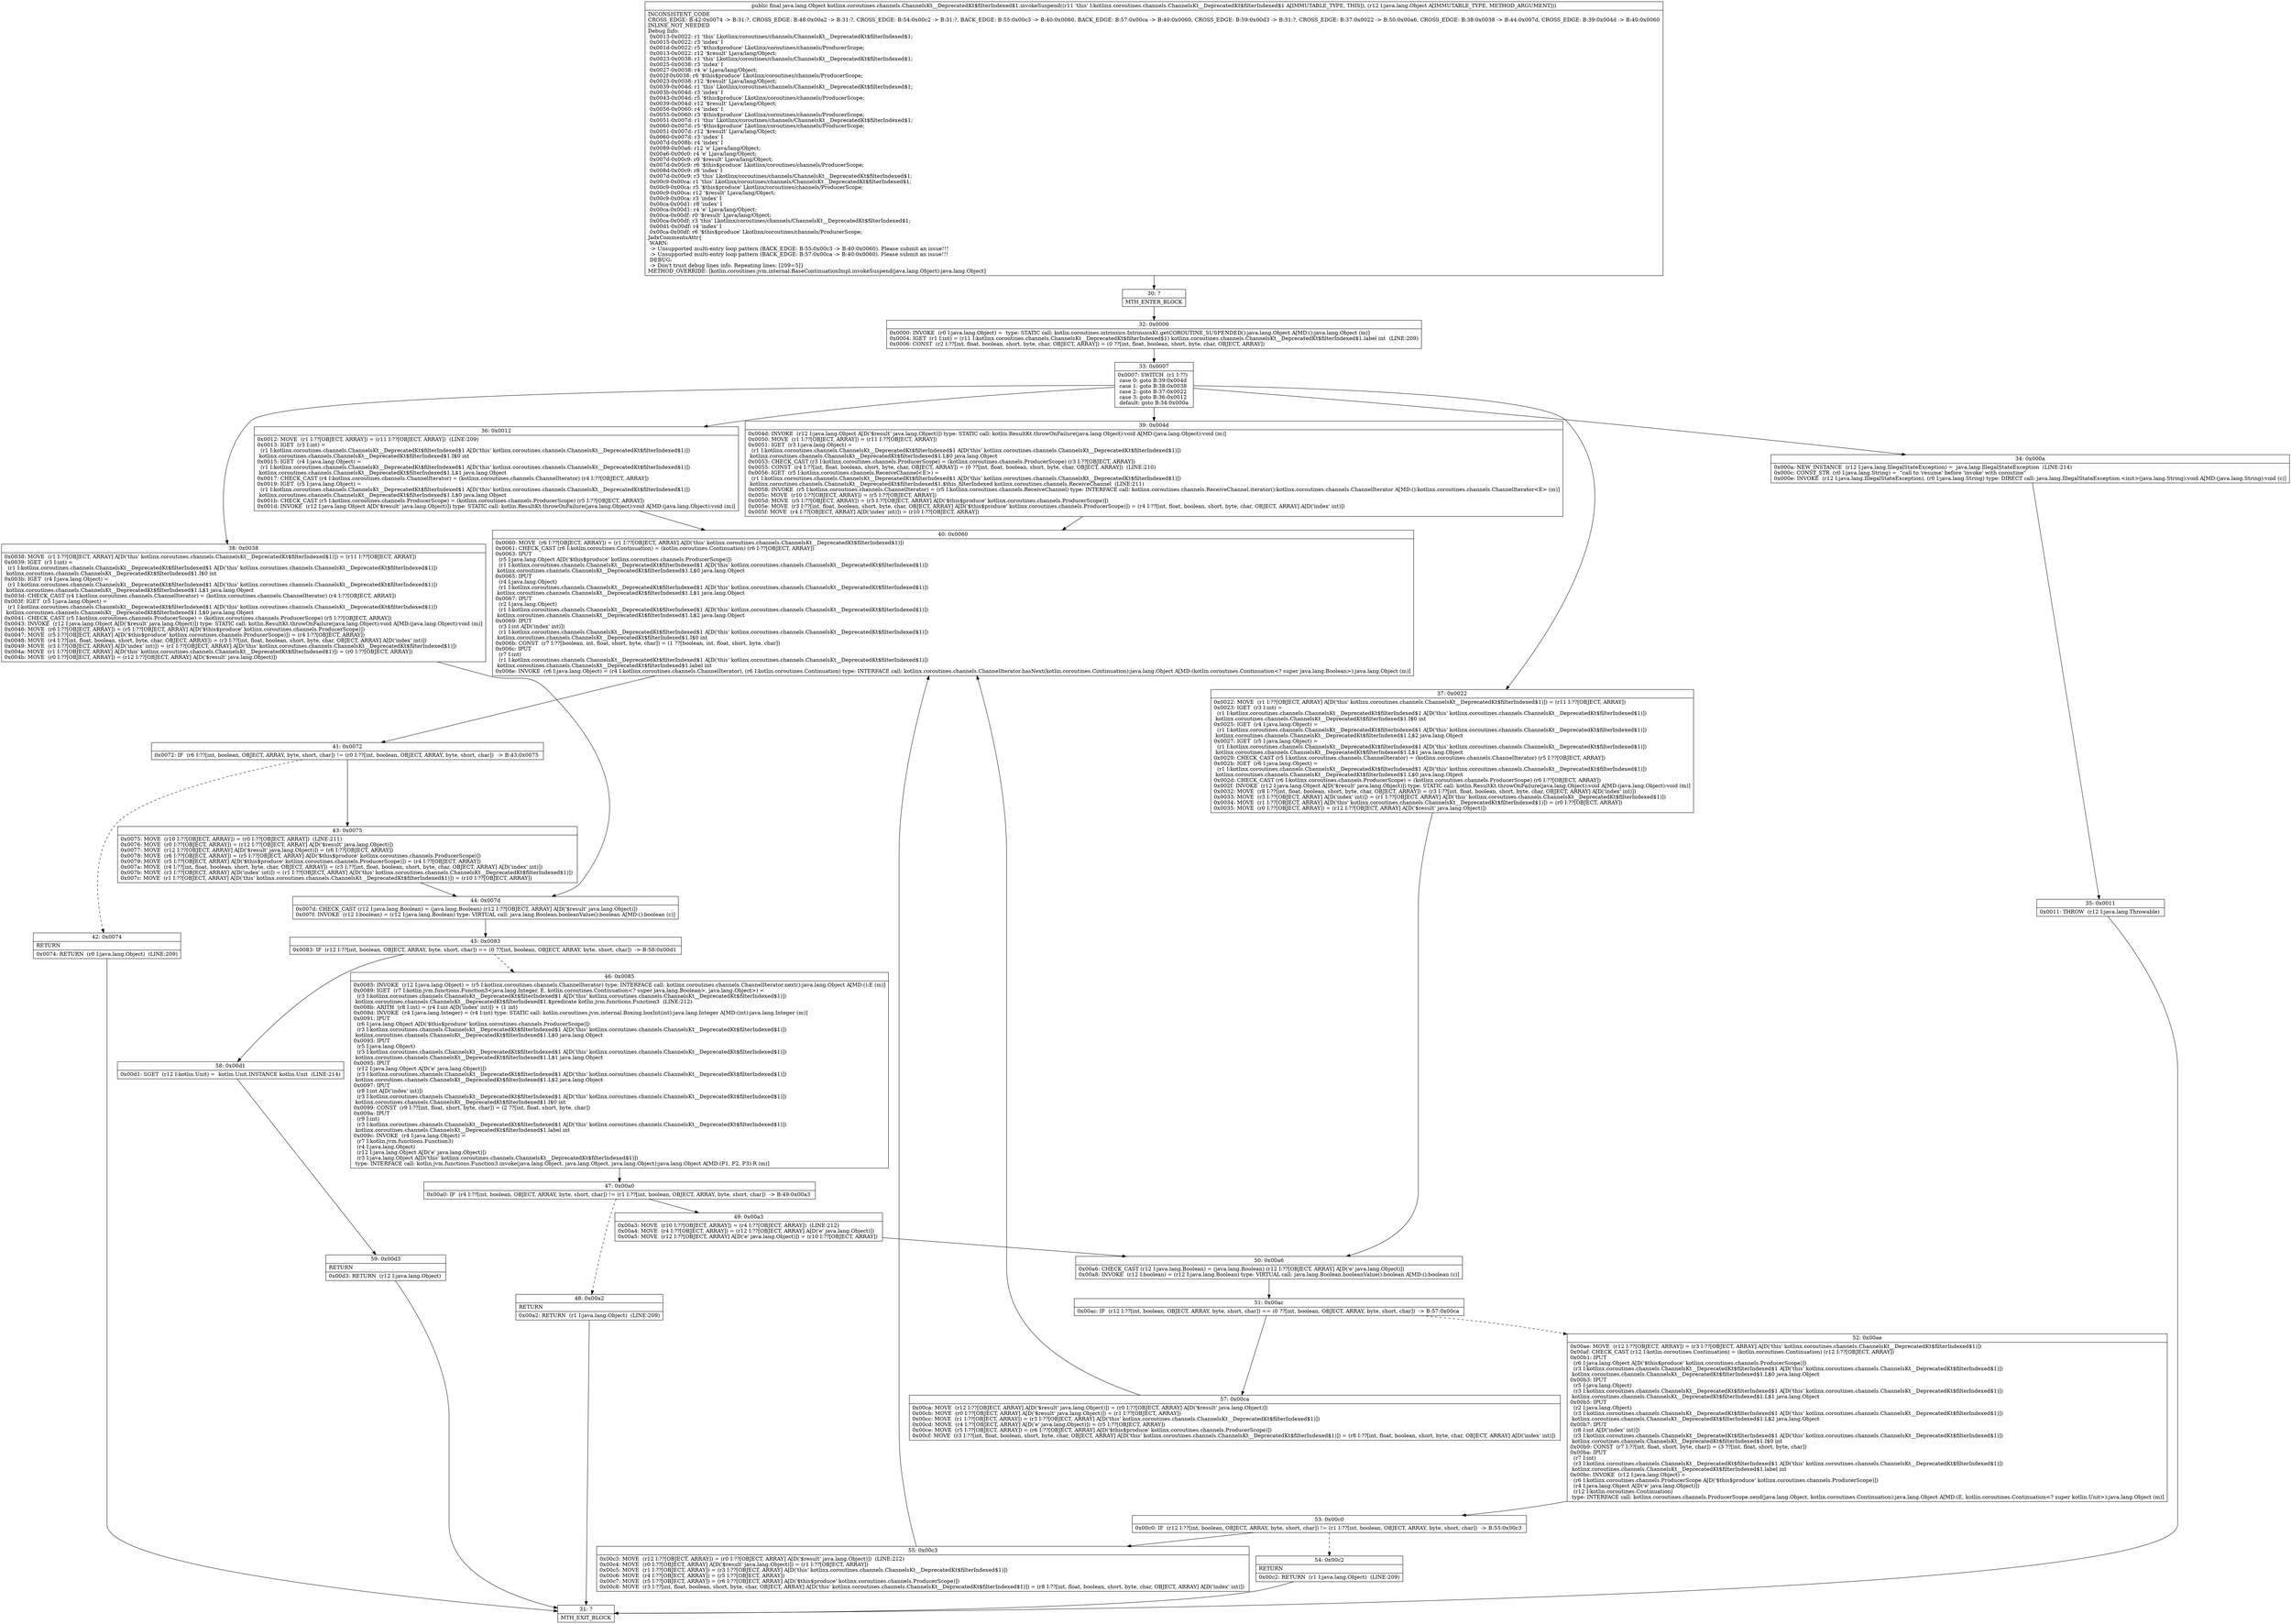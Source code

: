 digraph "CFG forkotlinx.coroutines.channels.ChannelsKt__DeprecatedKt$filterIndexed$1.invokeSuspend(Ljava\/lang\/Object;)Ljava\/lang\/Object;" {
Node_30 [shape=record,label="{30\:\ ?|MTH_ENTER_BLOCK\l}"];
Node_32 [shape=record,label="{32\:\ 0x0000|0x0000: INVOKE  (r0 I:java.lang.Object) =  type: STATIC call: kotlin.coroutines.intrinsics.IntrinsicsKt.getCOROUTINE_SUSPENDED():java.lang.Object A[MD:():java.lang.Object (m)]\l0x0004: IGET  (r1 I:int) = (r11 I:kotlinx.coroutines.channels.ChannelsKt__DeprecatedKt$filterIndexed$1) kotlinx.coroutines.channels.ChannelsKt__DeprecatedKt$filterIndexed$1.label int  (LINE:209)\l0x0006: CONST  (r2 I:??[int, float, boolean, short, byte, char, OBJECT, ARRAY]) = (0 ??[int, float, boolean, short, byte, char, OBJECT, ARRAY]) \l}"];
Node_33 [shape=record,label="{33\:\ 0x0007|0x0007: SWITCH  (r1 I:??)\l case 0: goto B:39:0x004d\l case 1: goto B:38:0x0038\l case 2: goto B:37:0x0022\l case 3: goto B:36:0x0012\l default: goto B:34:0x000a \l}"];
Node_34 [shape=record,label="{34\:\ 0x000a|0x000a: NEW_INSTANCE  (r12 I:java.lang.IllegalStateException) =  java.lang.IllegalStateException  (LINE:214)\l0x000c: CONST_STR  (r0 I:java.lang.String) =  \"call to 'resume' before 'invoke' with coroutine\" \l0x000e: INVOKE  (r12 I:java.lang.IllegalStateException), (r0 I:java.lang.String) type: DIRECT call: java.lang.IllegalStateException.\<init\>(java.lang.String):void A[MD:(java.lang.String):void (c)]\l}"];
Node_35 [shape=record,label="{35\:\ 0x0011|0x0011: THROW  (r12 I:java.lang.Throwable) \l}"];
Node_31 [shape=record,label="{31\:\ ?|MTH_EXIT_BLOCK\l}"];
Node_36 [shape=record,label="{36\:\ 0x0012|0x0012: MOVE  (r1 I:??[OBJECT, ARRAY]) = (r11 I:??[OBJECT, ARRAY])  (LINE:209)\l0x0013: IGET  (r3 I:int) = \l  (r1 I:kotlinx.coroutines.channels.ChannelsKt__DeprecatedKt$filterIndexed$1 A[D('this' kotlinx.coroutines.channels.ChannelsKt__DeprecatedKt$filterIndexed$1)])\l kotlinx.coroutines.channels.ChannelsKt__DeprecatedKt$filterIndexed$1.I$0 int \l0x0015: IGET  (r4 I:java.lang.Object) = \l  (r1 I:kotlinx.coroutines.channels.ChannelsKt__DeprecatedKt$filterIndexed$1 A[D('this' kotlinx.coroutines.channels.ChannelsKt__DeprecatedKt$filterIndexed$1)])\l kotlinx.coroutines.channels.ChannelsKt__DeprecatedKt$filterIndexed$1.L$1 java.lang.Object \l0x0017: CHECK_CAST (r4 I:kotlinx.coroutines.channels.ChannelIterator) = (kotlinx.coroutines.channels.ChannelIterator) (r4 I:??[OBJECT, ARRAY]) \l0x0019: IGET  (r5 I:java.lang.Object) = \l  (r1 I:kotlinx.coroutines.channels.ChannelsKt__DeprecatedKt$filterIndexed$1 A[D('this' kotlinx.coroutines.channels.ChannelsKt__DeprecatedKt$filterIndexed$1)])\l kotlinx.coroutines.channels.ChannelsKt__DeprecatedKt$filterIndexed$1.L$0 java.lang.Object \l0x001b: CHECK_CAST (r5 I:kotlinx.coroutines.channels.ProducerScope) = (kotlinx.coroutines.channels.ProducerScope) (r5 I:??[OBJECT, ARRAY]) \l0x001d: INVOKE  (r12 I:java.lang.Object A[D('$result' java.lang.Object)]) type: STATIC call: kotlin.ResultKt.throwOnFailure(java.lang.Object):void A[MD:(java.lang.Object):void (m)]\l}"];
Node_40 [shape=record,label="{40\:\ 0x0060|0x0060: MOVE  (r6 I:??[OBJECT, ARRAY]) = (r1 I:??[OBJECT, ARRAY] A[D('this' kotlinx.coroutines.channels.ChannelsKt__DeprecatedKt$filterIndexed$1)]) \l0x0061: CHECK_CAST (r6 I:kotlin.coroutines.Continuation) = (kotlin.coroutines.Continuation) (r6 I:??[OBJECT, ARRAY]) \l0x0063: IPUT  \l  (r5 I:java.lang.Object A[D('$this$produce' kotlinx.coroutines.channels.ProducerScope)])\l  (r1 I:kotlinx.coroutines.channels.ChannelsKt__DeprecatedKt$filterIndexed$1 A[D('this' kotlinx.coroutines.channels.ChannelsKt__DeprecatedKt$filterIndexed$1)])\l kotlinx.coroutines.channels.ChannelsKt__DeprecatedKt$filterIndexed$1.L$0 java.lang.Object \l0x0065: IPUT  \l  (r4 I:java.lang.Object)\l  (r1 I:kotlinx.coroutines.channels.ChannelsKt__DeprecatedKt$filterIndexed$1 A[D('this' kotlinx.coroutines.channels.ChannelsKt__DeprecatedKt$filterIndexed$1)])\l kotlinx.coroutines.channels.ChannelsKt__DeprecatedKt$filterIndexed$1.L$1 java.lang.Object \l0x0067: IPUT  \l  (r2 I:java.lang.Object)\l  (r1 I:kotlinx.coroutines.channels.ChannelsKt__DeprecatedKt$filterIndexed$1 A[D('this' kotlinx.coroutines.channels.ChannelsKt__DeprecatedKt$filterIndexed$1)])\l kotlinx.coroutines.channels.ChannelsKt__DeprecatedKt$filterIndexed$1.L$2 java.lang.Object \l0x0069: IPUT  \l  (r3 I:int A[D('index' int)])\l  (r1 I:kotlinx.coroutines.channels.ChannelsKt__DeprecatedKt$filterIndexed$1 A[D('this' kotlinx.coroutines.channels.ChannelsKt__DeprecatedKt$filterIndexed$1)])\l kotlinx.coroutines.channels.ChannelsKt__DeprecatedKt$filterIndexed$1.I$0 int \l0x006b: CONST  (r7 I:??[boolean, int, float, short, byte, char]) = (1 ??[boolean, int, float, short, byte, char]) \l0x006c: IPUT  \l  (r7 I:int)\l  (r1 I:kotlinx.coroutines.channels.ChannelsKt__DeprecatedKt$filterIndexed$1 A[D('this' kotlinx.coroutines.channels.ChannelsKt__DeprecatedKt$filterIndexed$1)])\l kotlinx.coroutines.channels.ChannelsKt__DeprecatedKt$filterIndexed$1.label int \l0x006e: INVOKE  (r6 I:java.lang.Object) = (r4 I:kotlinx.coroutines.channels.ChannelIterator), (r6 I:kotlin.coroutines.Continuation) type: INTERFACE call: kotlinx.coroutines.channels.ChannelIterator.hasNext(kotlin.coroutines.Continuation):java.lang.Object A[MD:(kotlin.coroutines.Continuation\<? super java.lang.Boolean\>):java.lang.Object (m)]\l}"];
Node_41 [shape=record,label="{41\:\ 0x0072|0x0072: IF  (r6 I:??[int, boolean, OBJECT, ARRAY, byte, short, char]) != (r0 I:??[int, boolean, OBJECT, ARRAY, byte, short, char])  \-\> B:43:0x0075 \l}"];
Node_42 [shape=record,label="{42\:\ 0x0074|RETURN\l|0x0074: RETURN  (r0 I:java.lang.Object)  (LINE:209)\l}"];
Node_43 [shape=record,label="{43\:\ 0x0075|0x0075: MOVE  (r10 I:??[OBJECT, ARRAY]) = (r0 I:??[OBJECT, ARRAY])  (LINE:211)\l0x0076: MOVE  (r0 I:??[OBJECT, ARRAY]) = (r12 I:??[OBJECT, ARRAY] A[D('$result' java.lang.Object)]) \l0x0077: MOVE  (r12 I:??[OBJECT, ARRAY] A[D('$result' java.lang.Object)]) = (r6 I:??[OBJECT, ARRAY]) \l0x0078: MOVE  (r6 I:??[OBJECT, ARRAY]) = (r5 I:??[OBJECT, ARRAY] A[D('$this$produce' kotlinx.coroutines.channels.ProducerScope)]) \l0x0079: MOVE  (r5 I:??[OBJECT, ARRAY] A[D('$this$produce' kotlinx.coroutines.channels.ProducerScope)]) = (r4 I:??[OBJECT, ARRAY]) \l0x007a: MOVE  (r4 I:??[int, float, boolean, short, byte, char, OBJECT, ARRAY]) = (r3 I:??[int, float, boolean, short, byte, char, OBJECT, ARRAY] A[D('index' int)]) \l0x007b: MOVE  (r3 I:??[OBJECT, ARRAY] A[D('index' int)]) = (r1 I:??[OBJECT, ARRAY] A[D('this' kotlinx.coroutines.channels.ChannelsKt__DeprecatedKt$filterIndexed$1)]) \l0x007c: MOVE  (r1 I:??[OBJECT, ARRAY] A[D('this' kotlinx.coroutines.channels.ChannelsKt__DeprecatedKt$filterIndexed$1)]) = (r10 I:??[OBJECT, ARRAY]) \l}"];
Node_44 [shape=record,label="{44\:\ 0x007d|0x007d: CHECK_CAST (r12 I:java.lang.Boolean) = (java.lang.Boolean) (r12 I:??[OBJECT, ARRAY] A[D('$result' java.lang.Object)]) \l0x007f: INVOKE  (r12 I:boolean) = (r12 I:java.lang.Boolean) type: VIRTUAL call: java.lang.Boolean.booleanValue():boolean A[MD:():boolean (c)]\l}"];
Node_45 [shape=record,label="{45\:\ 0x0083|0x0083: IF  (r12 I:??[int, boolean, OBJECT, ARRAY, byte, short, char]) == (0 ??[int, boolean, OBJECT, ARRAY, byte, short, char])  \-\> B:58:0x00d1 \l}"];
Node_46 [shape=record,label="{46\:\ 0x0085|0x0085: INVOKE  (r12 I:java.lang.Object) = (r5 I:kotlinx.coroutines.channels.ChannelIterator) type: INTERFACE call: kotlinx.coroutines.channels.ChannelIterator.next():java.lang.Object A[MD:():E (m)]\l0x0089: IGET  (r7 I:kotlin.jvm.functions.Function3\<java.lang.Integer, E, kotlin.coroutines.Continuation\<? super java.lang.Boolean\>, java.lang.Object\>) = \l  (r3 I:kotlinx.coroutines.channels.ChannelsKt__DeprecatedKt$filterIndexed$1 A[D('this' kotlinx.coroutines.channels.ChannelsKt__DeprecatedKt$filterIndexed$1)])\l kotlinx.coroutines.channels.ChannelsKt__DeprecatedKt$filterIndexed$1.$predicate kotlin.jvm.functions.Function3  (LINE:212)\l0x008b: ARITH  (r8 I:int) = (r4 I:int A[D('index' int)]) + (1 int) \l0x008d: INVOKE  (r4 I:java.lang.Integer) = (r4 I:int) type: STATIC call: kotlin.coroutines.jvm.internal.Boxing.boxInt(int):java.lang.Integer A[MD:(int):java.lang.Integer (m)]\l0x0091: IPUT  \l  (r6 I:java.lang.Object A[D('$this$produce' kotlinx.coroutines.channels.ProducerScope)])\l  (r3 I:kotlinx.coroutines.channels.ChannelsKt__DeprecatedKt$filterIndexed$1 A[D('this' kotlinx.coroutines.channels.ChannelsKt__DeprecatedKt$filterIndexed$1)])\l kotlinx.coroutines.channels.ChannelsKt__DeprecatedKt$filterIndexed$1.L$0 java.lang.Object \l0x0093: IPUT  \l  (r5 I:java.lang.Object)\l  (r3 I:kotlinx.coroutines.channels.ChannelsKt__DeprecatedKt$filterIndexed$1 A[D('this' kotlinx.coroutines.channels.ChannelsKt__DeprecatedKt$filterIndexed$1)])\l kotlinx.coroutines.channels.ChannelsKt__DeprecatedKt$filterIndexed$1.L$1 java.lang.Object \l0x0095: IPUT  \l  (r12 I:java.lang.Object A[D('e' java.lang.Object)])\l  (r3 I:kotlinx.coroutines.channels.ChannelsKt__DeprecatedKt$filterIndexed$1 A[D('this' kotlinx.coroutines.channels.ChannelsKt__DeprecatedKt$filterIndexed$1)])\l kotlinx.coroutines.channels.ChannelsKt__DeprecatedKt$filterIndexed$1.L$2 java.lang.Object \l0x0097: IPUT  \l  (r8 I:int A[D('index' int)])\l  (r3 I:kotlinx.coroutines.channels.ChannelsKt__DeprecatedKt$filterIndexed$1 A[D('this' kotlinx.coroutines.channels.ChannelsKt__DeprecatedKt$filterIndexed$1)])\l kotlinx.coroutines.channels.ChannelsKt__DeprecatedKt$filterIndexed$1.I$0 int \l0x0099: CONST  (r9 I:??[int, float, short, byte, char]) = (2 ??[int, float, short, byte, char]) \l0x009a: IPUT  \l  (r9 I:int)\l  (r3 I:kotlinx.coroutines.channels.ChannelsKt__DeprecatedKt$filterIndexed$1 A[D('this' kotlinx.coroutines.channels.ChannelsKt__DeprecatedKt$filterIndexed$1)])\l kotlinx.coroutines.channels.ChannelsKt__DeprecatedKt$filterIndexed$1.label int \l0x009c: INVOKE  (r4 I:java.lang.Object) = \l  (r7 I:kotlin.jvm.functions.Function3)\l  (r4 I:java.lang.Object)\l  (r12 I:java.lang.Object A[D('e' java.lang.Object)])\l  (r3 I:java.lang.Object A[D('this' kotlinx.coroutines.channels.ChannelsKt__DeprecatedKt$filterIndexed$1)])\l type: INTERFACE call: kotlin.jvm.functions.Function3.invoke(java.lang.Object, java.lang.Object, java.lang.Object):java.lang.Object A[MD:(P1, P2, P3):R (m)]\l}"];
Node_47 [shape=record,label="{47\:\ 0x00a0|0x00a0: IF  (r4 I:??[int, boolean, OBJECT, ARRAY, byte, short, char]) != (r1 I:??[int, boolean, OBJECT, ARRAY, byte, short, char])  \-\> B:49:0x00a3 \l}"];
Node_48 [shape=record,label="{48\:\ 0x00a2|RETURN\l|0x00a2: RETURN  (r1 I:java.lang.Object)  (LINE:209)\l}"];
Node_49 [shape=record,label="{49\:\ 0x00a3|0x00a3: MOVE  (r10 I:??[OBJECT, ARRAY]) = (r4 I:??[OBJECT, ARRAY])  (LINE:212)\l0x00a4: MOVE  (r4 I:??[OBJECT, ARRAY]) = (r12 I:??[OBJECT, ARRAY] A[D('e' java.lang.Object)]) \l0x00a5: MOVE  (r12 I:??[OBJECT, ARRAY] A[D('e' java.lang.Object)]) = (r10 I:??[OBJECT, ARRAY]) \l}"];
Node_50 [shape=record,label="{50\:\ 0x00a6|0x00a6: CHECK_CAST (r12 I:java.lang.Boolean) = (java.lang.Boolean) (r12 I:??[OBJECT, ARRAY] A[D('e' java.lang.Object)]) \l0x00a8: INVOKE  (r12 I:boolean) = (r12 I:java.lang.Boolean) type: VIRTUAL call: java.lang.Boolean.booleanValue():boolean A[MD:():boolean (c)]\l}"];
Node_51 [shape=record,label="{51\:\ 0x00ac|0x00ac: IF  (r12 I:??[int, boolean, OBJECT, ARRAY, byte, short, char]) == (0 ??[int, boolean, OBJECT, ARRAY, byte, short, char])  \-\> B:57:0x00ca \l}"];
Node_52 [shape=record,label="{52\:\ 0x00ae|0x00ae: MOVE  (r12 I:??[OBJECT, ARRAY]) = (r3 I:??[OBJECT, ARRAY] A[D('this' kotlinx.coroutines.channels.ChannelsKt__DeprecatedKt$filterIndexed$1)]) \l0x00af: CHECK_CAST (r12 I:kotlin.coroutines.Continuation) = (kotlin.coroutines.Continuation) (r12 I:??[OBJECT, ARRAY]) \l0x00b1: IPUT  \l  (r6 I:java.lang.Object A[D('$this$produce' kotlinx.coroutines.channels.ProducerScope)])\l  (r3 I:kotlinx.coroutines.channels.ChannelsKt__DeprecatedKt$filterIndexed$1 A[D('this' kotlinx.coroutines.channels.ChannelsKt__DeprecatedKt$filterIndexed$1)])\l kotlinx.coroutines.channels.ChannelsKt__DeprecatedKt$filterIndexed$1.L$0 java.lang.Object \l0x00b3: IPUT  \l  (r5 I:java.lang.Object)\l  (r3 I:kotlinx.coroutines.channels.ChannelsKt__DeprecatedKt$filterIndexed$1 A[D('this' kotlinx.coroutines.channels.ChannelsKt__DeprecatedKt$filterIndexed$1)])\l kotlinx.coroutines.channels.ChannelsKt__DeprecatedKt$filterIndexed$1.L$1 java.lang.Object \l0x00b5: IPUT  \l  (r2 I:java.lang.Object)\l  (r3 I:kotlinx.coroutines.channels.ChannelsKt__DeprecatedKt$filterIndexed$1 A[D('this' kotlinx.coroutines.channels.ChannelsKt__DeprecatedKt$filterIndexed$1)])\l kotlinx.coroutines.channels.ChannelsKt__DeprecatedKt$filterIndexed$1.L$2 java.lang.Object \l0x00b7: IPUT  \l  (r8 I:int A[D('index' int)])\l  (r3 I:kotlinx.coroutines.channels.ChannelsKt__DeprecatedKt$filterIndexed$1 A[D('this' kotlinx.coroutines.channels.ChannelsKt__DeprecatedKt$filterIndexed$1)])\l kotlinx.coroutines.channels.ChannelsKt__DeprecatedKt$filterIndexed$1.I$0 int \l0x00b9: CONST  (r7 I:??[int, float, short, byte, char]) = (3 ??[int, float, short, byte, char]) \l0x00ba: IPUT  \l  (r7 I:int)\l  (r3 I:kotlinx.coroutines.channels.ChannelsKt__DeprecatedKt$filterIndexed$1 A[D('this' kotlinx.coroutines.channels.ChannelsKt__DeprecatedKt$filterIndexed$1)])\l kotlinx.coroutines.channels.ChannelsKt__DeprecatedKt$filterIndexed$1.label int \l0x00bc: INVOKE  (r12 I:java.lang.Object) = \l  (r6 I:kotlinx.coroutines.channels.ProducerScope A[D('$this$produce' kotlinx.coroutines.channels.ProducerScope)])\l  (r4 I:java.lang.Object A[D('e' java.lang.Object)])\l  (r12 I:kotlin.coroutines.Continuation)\l type: INTERFACE call: kotlinx.coroutines.channels.ProducerScope.send(java.lang.Object, kotlin.coroutines.Continuation):java.lang.Object A[MD:(E, kotlin.coroutines.Continuation\<? super kotlin.Unit\>):java.lang.Object (m)]\l}"];
Node_53 [shape=record,label="{53\:\ 0x00c0|0x00c0: IF  (r12 I:??[int, boolean, OBJECT, ARRAY, byte, short, char]) != (r1 I:??[int, boolean, OBJECT, ARRAY, byte, short, char])  \-\> B:55:0x00c3 \l}"];
Node_54 [shape=record,label="{54\:\ 0x00c2|RETURN\l|0x00c2: RETURN  (r1 I:java.lang.Object)  (LINE:209)\l}"];
Node_55 [shape=record,label="{55\:\ 0x00c3|0x00c3: MOVE  (r12 I:??[OBJECT, ARRAY]) = (r0 I:??[OBJECT, ARRAY] A[D('$result' java.lang.Object)])  (LINE:212)\l0x00c4: MOVE  (r0 I:??[OBJECT, ARRAY] A[D('$result' java.lang.Object)]) = (r1 I:??[OBJECT, ARRAY]) \l0x00c5: MOVE  (r1 I:??[OBJECT, ARRAY]) = (r3 I:??[OBJECT, ARRAY] A[D('this' kotlinx.coroutines.channels.ChannelsKt__DeprecatedKt$filterIndexed$1)]) \l0x00c6: MOVE  (r4 I:??[OBJECT, ARRAY]) = (r5 I:??[OBJECT, ARRAY]) \l0x00c7: MOVE  (r5 I:??[OBJECT, ARRAY]) = (r6 I:??[OBJECT, ARRAY] A[D('$this$produce' kotlinx.coroutines.channels.ProducerScope)]) \l0x00c8: MOVE  (r3 I:??[int, float, boolean, short, byte, char, OBJECT, ARRAY] A[D('this' kotlinx.coroutines.channels.ChannelsKt__DeprecatedKt$filterIndexed$1)]) = (r8 I:??[int, float, boolean, short, byte, char, OBJECT, ARRAY] A[D('index' int)]) \l}"];
Node_57 [shape=record,label="{57\:\ 0x00ca|0x00ca: MOVE  (r12 I:??[OBJECT, ARRAY] A[D('$result' java.lang.Object)]) = (r0 I:??[OBJECT, ARRAY] A[D('$result' java.lang.Object)]) \l0x00cb: MOVE  (r0 I:??[OBJECT, ARRAY] A[D('$result' java.lang.Object)]) = (r1 I:??[OBJECT, ARRAY]) \l0x00cc: MOVE  (r1 I:??[OBJECT, ARRAY]) = (r3 I:??[OBJECT, ARRAY] A[D('this' kotlinx.coroutines.channels.ChannelsKt__DeprecatedKt$filterIndexed$1)]) \l0x00cd: MOVE  (r4 I:??[OBJECT, ARRAY] A[D('e' java.lang.Object)]) = (r5 I:??[OBJECT, ARRAY]) \l0x00ce: MOVE  (r5 I:??[OBJECT, ARRAY]) = (r6 I:??[OBJECT, ARRAY] A[D('$this$produce' kotlinx.coroutines.channels.ProducerScope)]) \l0x00cf: MOVE  (r3 I:??[int, float, boolean, short, byte, char, OBJECT, ARRAY] A[D('this' kotlinx.coroutines.channels.ChannelsKt__DeprecatedKt$filterIndexed$1)]) = (r8 I:??[int, float, boolean, short, byte, char, OBJECT, ARRAY] A[D('index' int)]) \l}"];
Node_58 [shape=record,label="{58\:\ 0x00d1|0x00d1: SGET  (r12 I:kotlin.Unit) =  kotlin.Unit.INSTANCE kotlin.Unit  (LINE:214)\l}"];
Node_59 [shape=record,label="{59\:\ 0x00d3|RETURN\l|0x00d3: RETURN  (r12 I:java.lang.Object) \l}"];
Node_37 [shape=record,label="{37\:\ 0x0022|0x0022: MOVE  (r1 I:??[OBJECT, ARRAY] A[D('this' kotlinx.coroutines.channels.ChannelsKt__DeprecatedKt$filterIndexed$1)]) = (r11 I:??[OBJECT, ARRAY]) \l0x0023: IGET  (r3 I:int) = \l  (r1 I:kotlinx.coroutines.channels.ChannelsKt__DeprecatedKt$filterIndexed$1 A[D('this' kotlinx.coroutines.channels.ChannelsKt__DeprecatedKt$filterIndexed$1)])\l kotlinx.coroutines.channels.ChannelsKt__DeprecatedKt$filterIndexed$1.I$0 int \l0x0025: IGET  (r4 I:java.lang.Object) = \l  (r1 I:kotlinx.coroutines.channels.ChannelsKt__DeprecatedKt$filterIndexed$1 A[D('this' kotlinx.coroutines.channels.ChannelsKt__DeprecatedKt$filterIndexed$1)])\l kotlinx.coroutines.channels.ChannelsKt__DeprecatedKt$filterIndexed$1.L$2 java.lang.Object \l0x0027: IGET  (r5 I:java.lang.Object) = \l  (r1 I:kotlinx.coroutines.channels.ChannelsKt__DeprecatedKt$filterIndexed$1 A[D('this' kotlinx.coroutines.channels.ChannelsKt__DeprecatedKt$filterIndexed$1)])\l kotlinx.coroutines.channels.ChannelsKt__DeprecatedKt$filterIndexed$1.L$1 java.lang.Object \l0x0029: CHECK_CAST (r5 I:kotlinx.coroutines.channels.ChannelIterator) = (kotlinx.coroutines.channels.ChannelIterator) (r5 I:??[OBJECT, ARRAY]) \l0x002b: IGET  (r6 I:java.lang.Object) = \l  (r1 I:kotlinx.coroutines.channels.ChannelsKt__DeprecatedKt$filterIndexed$1 A[D('this' kotlinx.coroutines.channels.ChannelsKt__DeprecatedKt$filterIndexed$1)])\l kotlinx.coroutines.channels.ChannelsKt__DeprecatedKt$filterIndexed$1.L$0 java.lang.Object \l0x002d: CHECK_CAST (r6 I:kotlinx.coroutines.channels.ProducerScope) = (kotlinx.coroutines.channels.ProducerScope) (r6 I:??[OBJECT, ARRAY]) \l0x002f: INVOKE  (r12 I:java.lang.Object A[D('$result' java.lang.Object)]) type: STATIC call: kotlin.ResultKt.throwOnFailure(java.lang.Object):void A[MD:(java.lang.Object):void (m)]\l0x0032: MOVE  (r8 I:??[int, float, boolean, short, byte, char, OBJECT, ARRAY]) = (r3 I:??[int, float, boolean, short, byte, char, OBJECT, ARRAY] A[D('index' int)]) \l0x0033: MOVE  (r3 I:??[OBJECT, ARRAY] A[D('index' int)]) = (r1 I:??[OBJECT, ARRAY] A[D('this' kotlinx.coroutines.channels.ChannelsKt__DeprecatedKt$filterIndexed$1)]) \l0x0034: MOVE  (r1 I:??[OBJECT, ARRAY] A[D('this' kotlinx.coroutines.channels.ChannelsKt__DeprecatedKt$filterIndexed$1)]) = (r0 I:??[OBJECT, ARRAY]) \l0x0035: MOVE  (r0 I:??[OBJECT, ARRAY]) = (r12 I:??[OBJECT, ARRAY] A[D('$result' java.lang.Object)]) \l}"];
Node_38 [shape=record,label="{38\:\ 0x0038|0x0038: MOVE  (r1 I:??[OBJECT, ARRAY] A[D('this' kotlinx.coroutines.channels.ChannelsKt__DeprecatedKt$filterIndexed$1)]) = (r11 I:??[OBJECT, ARRAY]) \l0x0039: IGET  (r3 I:int) = \l  (r1 I:kotlinx.coroutines.channels.ChannelsKt__DeprecatedKt$filterIndexed$1 A[D('this' kotlinx.coroutines.channels.ChannelsKt__DeprecatedKt$filterIndexed$1)])\l kotlinx.coroutines.channels.ChannelsKt__DeprecatedKt$filterIndexed$1.I$0 int \l0x003b: IGET  (r4 I:java.lang.Object) = \l  (r1 I:kotlinx.coroutines.channels.ChannelsKt__DeprecatedKt$filterIndexed$1 A[D('this' kotlinx.coroutines.channels.ChannelsKt__DeprecatedKt$filterIndexed$1)])\l kotlinx.coroutines.channels.ChannelsKt__DeprecatedKt$filterIndexed$1.L$1 java.lang.Object \l0x003d: CHECK_CAST (r4 I:kotlinx.coroutines.channels.ChannelIterator) = (kotlinx.coroutines.channels.ChannelIterator) (r4 I:??[OBJECT, ARRAY]) \l0x003f: IGET  (r5 I:java.lang.Object) = \l  (r1 I:kotlinx.coroutines.channels.ChannelsKt__DeprecatedKt$filterIndexed$1 A[D('this' kotlinx.coroutines.channels.ChannelsKt__DeprecatedKt$filterIndexed$1)])\l kotlinx.coroutines.channels.ChannelsKt__DeprecatedKt$filterIndexed$1.L$0 java.lang.Object \l0x0041: CHECK_CAST (r5 I:kotlinx.coroutines.channels.ProducerScope) = (kotlinx.coroutines.channels.ProducerScope) (r5 I:??[OBJECT, ARRAY]) \l0x0043: INVOKE  (r12 I:java.lang.Object A[D('$result' java.lang.Object)]) type: STATIC call: kotlin.ResultKt.throwOnFailure(java.lang.Object):void A[MD:(java.lang.Object):void (m)]\l0x0046: MOVE  (r6 I:??[OBJECT, ARRAY]) = (r5 I:??[OBJECT, ARRAY] A[D('$this$produce' kotlinx.coroutines.channels.ProducerScope)]) \l0x0047: MOVE  (r5 I:??[OBJECT, ARRAY] A[D('$this$produce' kotlinx.coroutines.channels.ProducerScope)]) = (r4 I:??[OBJECT, ARRAY]) \l0x0048: MOVE  (r4 I:??[int, float, boolean, short, byte, char, OBJECT, ARRAY]) = (r3 I:??[int, float, boolean, short, byte, char, OBJECT, ARRAY] A[D('index' int)]) \l0x0049: MOVE  (r3 I:??[OBJECT, ARRAY] A[D('index' int)]) = (r1 I:??[OBJECT, ARRAY] A[D('this' kotlinx.coroutines.channels.ChannelsKt__DeprecatedKt$filterIndexed$1)]) \l0x004a: MOVE  (r1 I:??[OBJECT, ARRAY] A[D('this' kotlinx.coroutines.channels.ChannelsKt__DeprecatedKt$filterIndexed$1)]) = (r0 I:??[OBJECT, ARRAY]) \l0x004b: MOVE  (r0 I:??[OBJECT, ARRAY]) = (r12 I:??[OBJECT, ARRAY] A[D('$result' java.lang.Object)]) \l}"];
Node_39 [shape=record,label="{39\:\ 0x004d|0x004d: INVOKE  (r12 I:java.lang.Object A[D('$result' java.lang.Object)]) type: STATIC call: kotlin.ResultKt.throwOnFailure(java.lang.Object):void A[MD:(java.lang.Object):void (m)]\l0x0050: MOVE  (r1 I:??[OBJECT, ARRAY]) = (r11 I:??[OBJECT, ARRAY]) \l0x0051: IGET  (r3 I:java.lang.Object) = \l  (r1 I:kotlinx.coroutines.channels.ChannelsKt__DeprecatedKt$filterIndexed$1 A[D('this' kotlinx.coroutines.channels.ChannelsKt__DeprecatedKt$filterIndexed$1)])\l kotlinx.coroutines.channels.ChannelsKt__DeprecatedKt$filterIndexed$1.L$0 java.lang.Object \l0x0053: CHECK_CAST (r3 I:kotlinx.coroutines.channels.ProducerScope) = (kotlinx.coroutines.channels.ProducerScope) (r3 I:??[OBJECT, ARRAY]) \l0x0055: CONST  (r4 I:??[int, float, boolean, short, byte, char, OBJECT, ARRAY]) = (0 ??[int, float, boolean, short, byte, char, OBJECT, ARRAY])  (LINE:210)\l0x0056: IGET  (r5 I:kotlinx.coroutines.channels.ReceiveChannel\<E\>) = \l  (r1 I:kotlinx.coroutines.channels.ChannelsKt__DeprecatedKt$filterIndexed$1 A[D('this' kotlinx.coroutines.channels.ChannelsKt__DeprecatedKt$filterIndexed$1)])\l kotlinx.coroutines.channels.ChannelsKt__DeprecatedKt$filterIndexed$1.$this_filterIndexed kotlinx.coroutines.channels.ReceiveChannel  (LINE:211)\l0x0058: INVOKE  (r5 I:kotlinx.coroutines.channels.ChannelIterator) = (r5 I:kotlinx.coroutines.channels.ReceiveChannel) type: INTERFACE call: kotlinx.coroutines.channels.ReceiveChannel.iterator():kotlinx.coroutines.channels.ChannelIterator A[MD:():kotlinx.coroutines.channels.ChannelIterator\<E\> (m)]\l0x005c: MOVE  (r10 I:??[OBJECT, ARRAY]) = (r5 I:??[OBJECT, ARRAY]) \l0x005d: MOVE  (r5 I:??[OBJECT, ARRAY]) = (r3 I:??[OBJECT, ARRAY] A[D('$this$produce' kotlinx.coroutines.channels.ProducerScope)]) \l0x005e: MOVE  (r3 I:??[int, float, boolean, short, byte, char, OBJECT, ARRAY] A[D('$this$produce' kotlinx.coroutines.channels.ProducerScope)]) = (r4 I:??[int, float, boolean, short, byte, char, OBJECT, ARRAY] A[D('index' int)]) \l0x005f: MOVE  (r4 I:??[OBJECT, ARRAY] A[D('index' int)]) = (r10 I:??[OBJECT, ARRAY]) \l}"];
MethodNode[shape=record,label="{public final java.lang.Object kotlinx.coroutines.channels.ChannelsKt__DeprecatedKt$filterIndexed$1.invokeSuspend((r11 'this' I:kotlinx.coroutines.channels.ChannelsKt__DeprecatedKt$filterIndexed$1 A[IMMUTABLE_TYPE, THIS]), (r12 I:java.lang.Object A[IMMUTABLE_TYPE, METHOD_ARGUMENT]))  | INCONSISTENT_CODE\lCROSS_EDGE: B:42:0x0074 \-\> B:31:?, CROSS_EDGE: B:48:0x00a2 \-\> B:31:?, CROSS_EDGE: B:54:0x00c2 \-\> B:31:?, BACK_EDGE: B:55:0x00c3 \-\> B:40:0x0060, BACK_EDGE: B:57:0x00ca \-\> B:40:0x0060, CROSS_EDGE: B:59:0x00d3 \-\> B:31:?, CROSS_EDGE: B:37:0x0022 \-\> B:50:0x00a6, CROSS_EDGE: B:38:0x0038 \-\> B:44:0x007d, CROSS_EDGE: B:39:0x004d \-\> B:40:0x0060\lINLINE_NOT_NEEDED\lDebug Info:\l  0x0013\-0x0022: r1 'this' Lkotlinx\/coroutines\/channels\/ChannelsKt__DeprecatedKt$filterIndexed$1;\l  0x0015\-0x0022: r3 'index' I\l  0x001d\-0x0022: r5 '$this$produce' Lkotlinx\/coroutines\/channels\/ProducerScope;\l  0x0013\-0x0022: r12 '$result' Ljava\/lang\/Object;\l  0x0023\-0x0038: r1 'this' Lkotlinx\/coroutines\/channels\/ChannelsKt__DeprecatedKt$filterIndexed$1;\l  0x0025\-0x0038: r3 'index' I\l  0x0027\-0x0038: r4 'e' Ljava\/lang\/Object;\l  0x002f\-0x0038: r6 '$this$produce' Lkotlinx\/coroutines\/channels\/ProducerScope;\l  0x0023\-0x0038: r12 '$result' Ljava\/lang\/Object;\l  0x0039\-0x004d: r1 'this' Lkotlinx\/coroutines\/channels\/ChannelsKt__DeprecatedKt$filterIndexed$1;\l  0x003b\-0x004d: r3 'index' I\l  0x0043\-0x004d: r5 '$this$produce' Lkotlinx\/coroutines\/channels\/ProducerScope;\l  0x0039\-0x004d: r12 '$result' Ljava\/lang\/Object;\l  0x0056\-0x0060: r4 'index' I\l  0x0055\-0x0060: r3 '$this$produce' Lkotlinx\/coroutines\/channels\/ProducerScope;\l  0x0051\-0x007d: r1 'this' Lkotlinx\/coroutines\/channels\/ChannelsKt__DeprecatedKt$filterIndexed$1;\l  0x0060\-0x007d: r5 '$this$produce' Lkotlinx\/coroutines\/channels\/ProducerScope;\l  0x0051\-0x007d: r12 '$result' Ljava\/lang\/Object;\l  0x0060\-0x007d: r3 'index' I\l  0x007d\-0x008b: r4 'index' I\l  0x0089\-0x00a6: r12 'e' Ljava\/lang\/Object;\l  0x00a6\-0x00c0: r4 'e' Ljava\/lang\/Object;\l  0x007d\-0x00c9: r0 '$result' Ljava\/lang\/Object;\l  0x007d\-0x00c9: r6 '$this$produce' Lkotlinx\/coroutines\/channels\/ProducerScope;\l  0x008d\-0x00c9: r8 'index' I\l  0x007d\-0x00c9: r3 'this' Lkotlinx\/coroutines\/channels\/ChannelsKt__DeprecatedKt$filterIndexed$1;\l  0x00c9\-0x00ca: r1 'this' Lkotlinx\/coroutines\/channels\/ChannelsKt__DeprecatedKt$filterIndexed$1;\l  0x00c9\-0x00ca: r5 '$this$produce' Lkotlinx\/coroutines\/channels\/ProducerScope;\l  0x00c9\-0x00ca: r12 '$result' Ljava\/lang\/Object;\l  0x00c9\-0x00ca: r3 'index' I\l  0x00ca\-0x00d1: r8 'index' I\l  0x00ca\-0x00d1: r4 'e' Ljava\/lang\/Object;\l  0x00ca\-0x00df: r0 '$result' Ljava\/lang\/Object;\l  0x00ca\-0x00df: r3 'this' Lkotlinx\/coroutines\/channels\/ChannelsKt__DeprecatedKt$filterIndexed$1;\l  0x00d1\-0x00df: r4 'index' I\l  0x00ca\-0x00df: r6 '$this$produce' Lkotlinx\/coroutines\/channels\/ProducerScope;\lJadxCommentsAttr\{\l WARN: \l \-\> Unsupported multi\-entry loop pattern (BACK_EDGE: B:55:0x00c3 \-\> B:40:0x0060). Please submit an issue!!!\l \-\> Unsupported multi\-entry loop pattern (BACK_EDGE: B:57:0x00ca \-\> B:40:0x0060). Please submit an issue!!!\l DEBUG: \l \-\> Don't trust debug lines info. Repeating lines: [209=5]\}\lMETHOD_OVERRIDE: [kotlin.coroutines.jvm.internal.BaseContinuationImpl.invokeSuspend(java.lang.Object):java.lang.Object]\l}"];
MethodNode -> Node_30;Node_30 -> Node_32;
Node_32 -> Node_33;
Node_33 -> Node_34;
Node_33 -> Node_36;
Node_33 -> Node_37;
Node_33 -> Node_38;
Node_33 -> Node_39;
Node_34 -> Node_35;
Node_35 -> Node_31;
Node_36 -> Node_40;
Node_40 -> Node_41;
Node_41 -> Node_42[style=dashed];
Node_41 -> Node_43;
Node_42 -> Node_31;
Node_43 -> Node_44;
Node_44 -> Node_45;
Node_45 -> Node_46[style=dashed];
Node_45 -> Node_58;
Node_46 -> Node_47;
Node_47 -> Node_48[style=dashed];
Node_47 -> Node_49;
Node_48 -> Node_31;
Node_49 -> Node_50;
Node_50 -> Node_51;
Node_51 -> Node_52[style=dashed];
Node_51 -> Node_57;
Node_52 -> Node_53;
Node_53 -> Node_54[style=dashed];
Node_53 -> Node_55;
Node_54 -> Node_31;
Node_55 -> Node_40;
Node_57 -> Node_40;
Node_58 -> Node_59;
Node_59 -> Node_31;
Node_37 -> Node_50;
Node_38 -> Node_44;
Node_39 -> Node_40;
}

